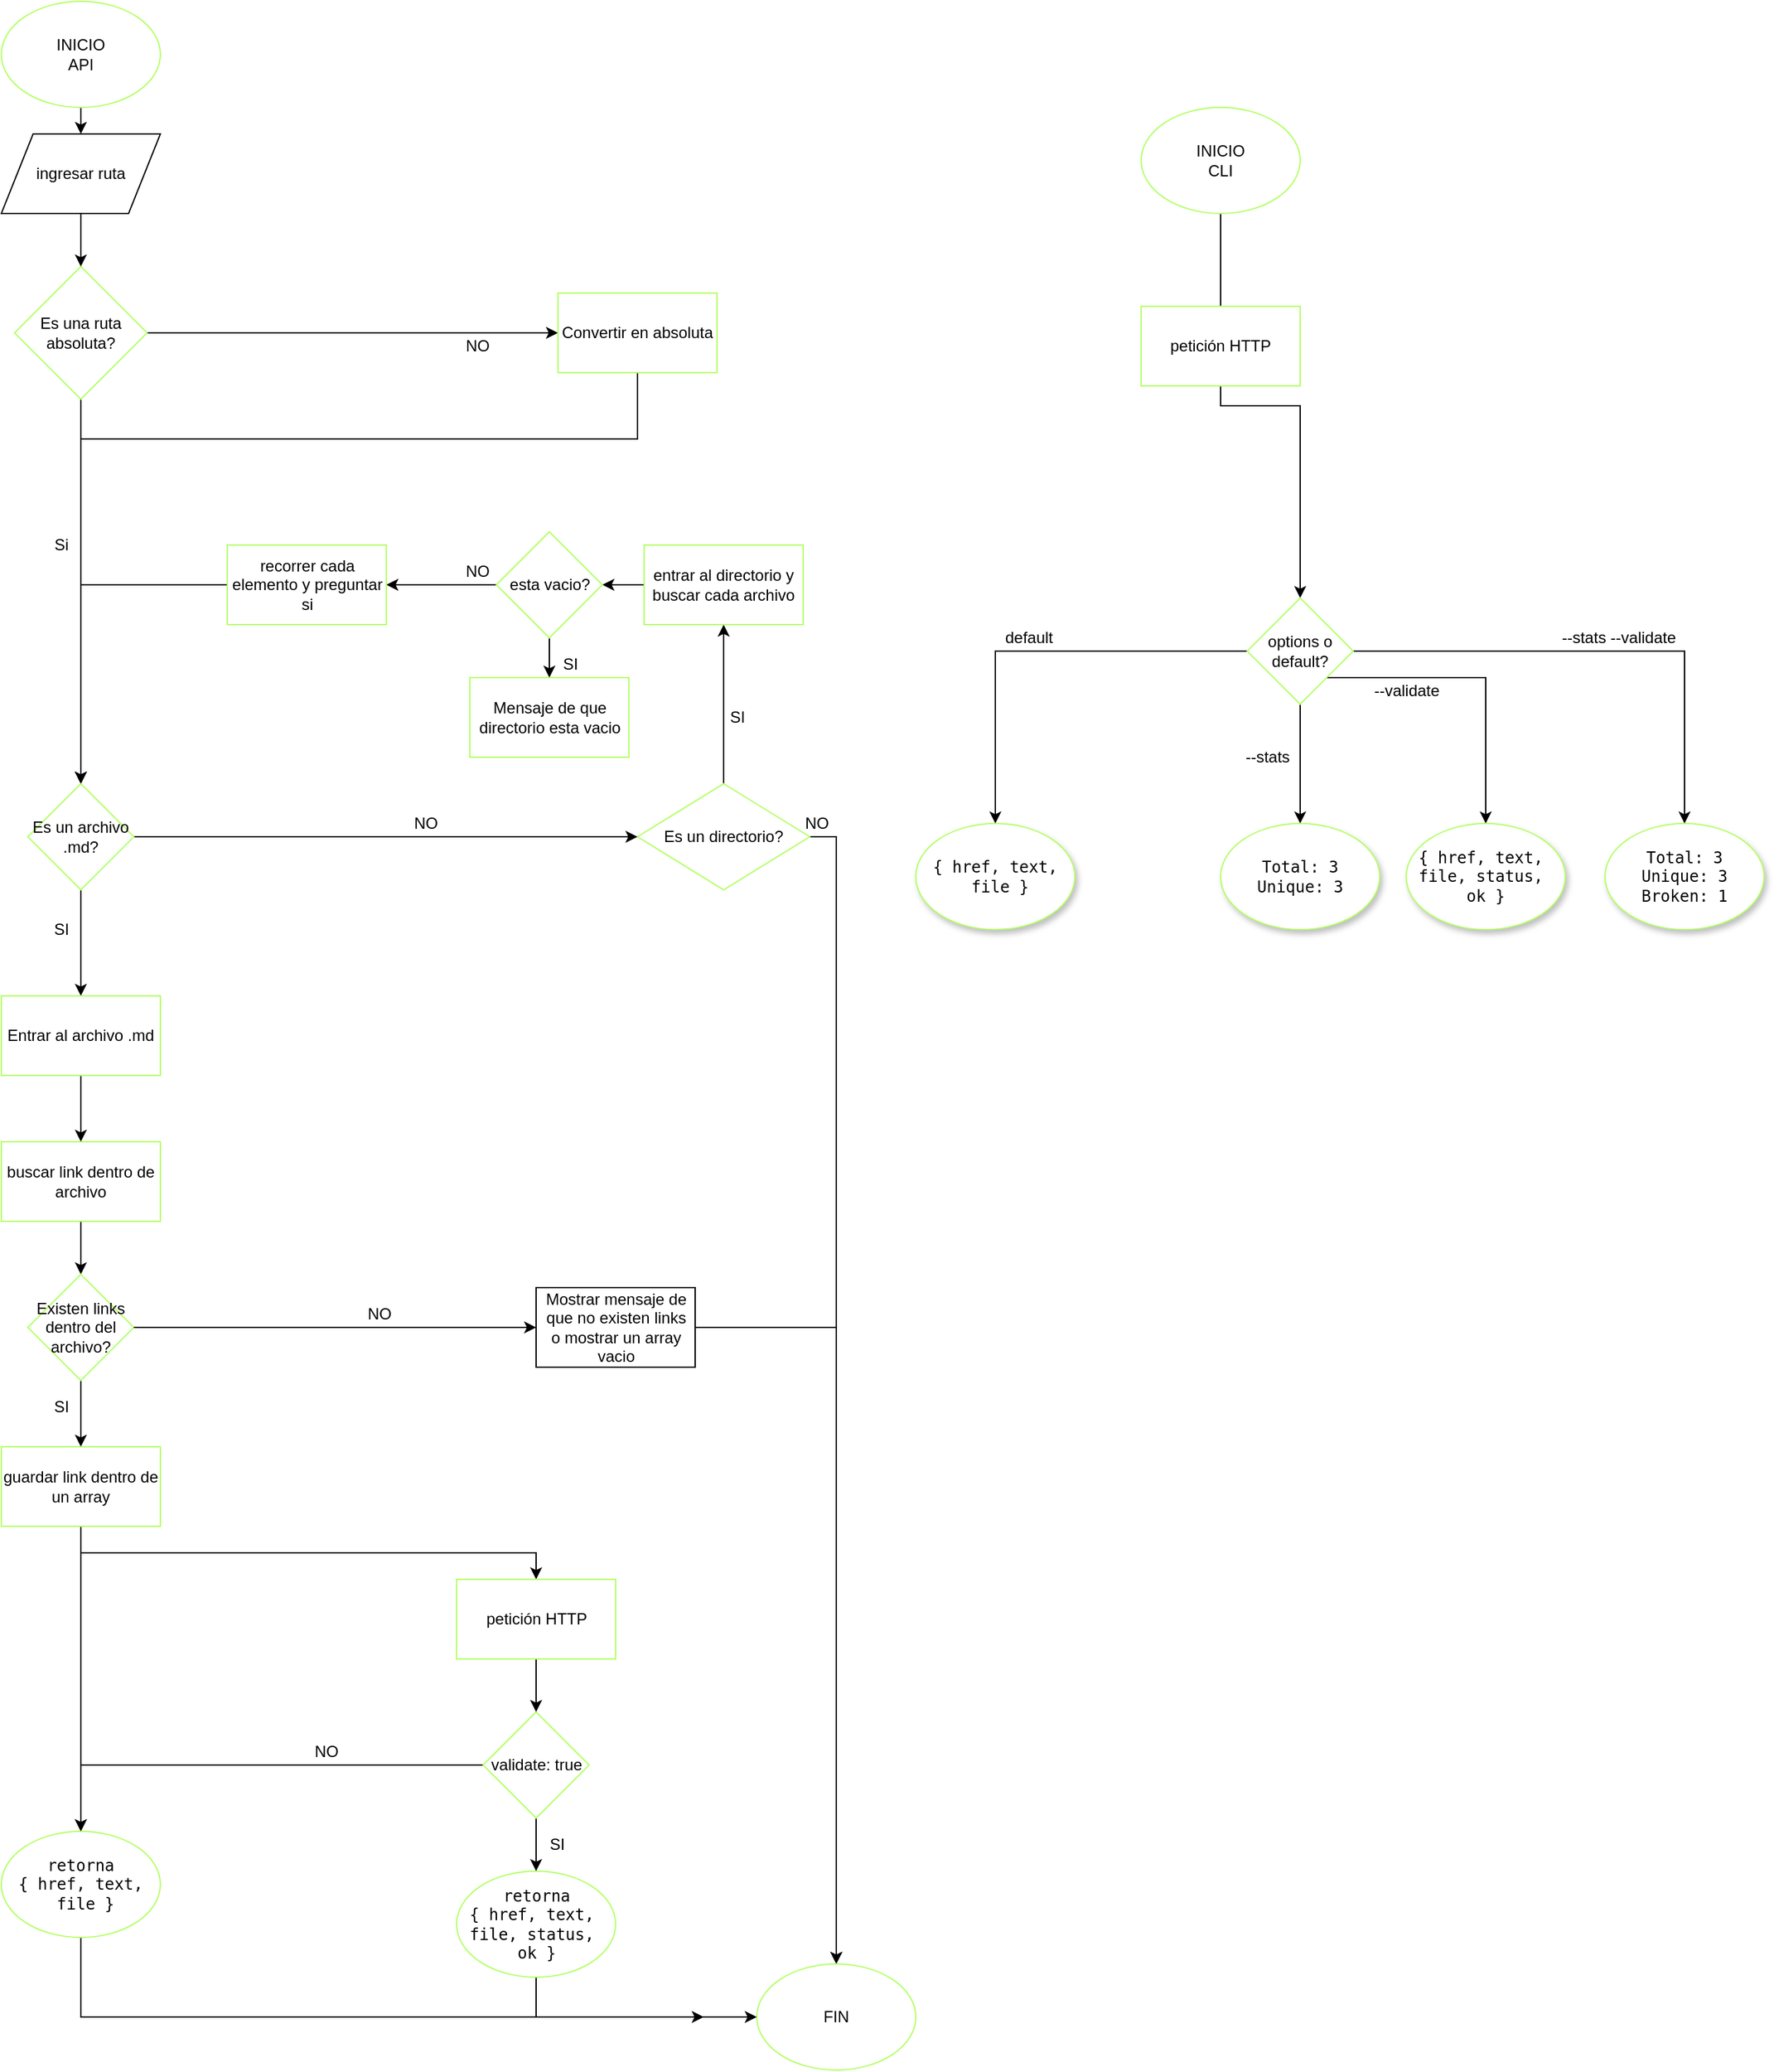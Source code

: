 <mxfile version="13.1.7" type="github"><diagram id="vtjqNqGqC4BxNdZ3Cr6B" name="Page-1"><mxGraphModel dx="2610" dy="1752" grid="1" gridSize="10" guides="1" tooltips="1" connect="1" arrows="1" fold="1" page="1" pageScale="1" pageWidth="850" pageHeight="1100" math="0" shadow="0"><root><mxCell id="0"/><mxCell id="1" parent="0"/><mxCell id="ESF9uEQrtuHU3VBs32uT-18" style="edgeStyle=orthogonalEdgeStyle;rounded=0;orthogonalLoop=1;jettySize=auto;html=1;exitX=0.5;exitY=1;exitDx=0;exitDy=0;entryX=0.5;entryY=0;entryDx=0;entryDy=0;" edge="1" parent="1" source="nGucEPzBDYhibF8OUj3G-1" target="ESF9uEQrtuHU3VBs32uT-17"><mxGeometry relative="1" as="geometry"/></mxCell><mxCell id="nGucEPzBDYhibF8OUj3G-1" value="&lt;div&gt;INICIO&lt;/div&gt;&lt;div&gt;API&lt;/div&gt;" style="ellipse;whiteSpace=wrap;html=1;strokeColor=#B3FF66;shadow=0;" parent="1" vertex="1"><mxGeometry x="-140" y="-70" width="120" height="80" as="geometry"/></mxCell><mxCell id="nGucEPzBDYhibF8OUj3G-10" style="edgeStyle=orthogonalEdgeStyle;rounded=0;orthogonalLoop=1;jettySize=auto;html=1;entryX=0;entryY=0.5;entryDx=0;entryDy=0;" parent="1" source="nGucEPzBDYhibF8OUj3G-5" target="nGucEPzBDYhibF8OUj3G-9" edge="1"><mxGeometry relative="1" as="geometry"/></mxCell><mxCell id="ESF9uEQrtuHU3VBs32uT-32" style="edgeStyle=orthogonalEdgeStyle;rounded=0;orthogonalLoop=1;jettySize=auto;html=1;exitX=0.5;exitY=1;exitDx=0;exitDy=0;entryX=0.5;entryY=0;entryDx=0;entryDy=0;" edge="1" parent="1" source="nGucEPzBDYhibF8OUj3G-5" target="nGucEPzBDYhibF8OUj3G-31"><mxGeometry relative="1" as="geometry"/></mxCell><mxCell id="nGucEPzBDYhibF8OUj3G-5" value="Es una ruta absoluta?" style="rhombus;whiteSpace=wrap;html=1;shadow=0;strokeColor=#B3FF66;" parent="1" vertex="1"><mxGeometry x="-130" y="130" width="100" height="100" as="geometry"/></mxCell><mxCell id="ESF9uEQrtuHU3VBs32uT-33" style="edgeStyle=orthogonalEdgeStyle;rounded=0;orthogonalLoop=1;jettySize=auto;html=1;exitX=0.5;exitY=1;exitDx=0;exitDy=0;entryX=0.5;entryY=0;entryDx=0;entryDy=0;" edge="1" parent="1" source="nGucEPzBDYhibF8OUj3G-9" target="nGucEPzBDYhibF8OUj3G-31"><mxGeometry relative="1" as="geometry"><Array as="points"><mxPoint x="340" y="260"/><mxPoint x="-80" y="260"/></Array></mxGeometry></mxCell><mxCell id="nGucEPzBDYhibF8OUj3G-9" value="Convertir en absoluta" style="rounded=0;whiteSpace=wrap;html=1;shadow=0;strokeColor=#B3FF66;" parent="1" vertex="1"><mxGeometry x="280" y="150" width="120" height="60" as="geometry"/></mxCell><mxCell id="nGucEPzBDYhibF8OUj3G-11" value="NO" style="text;html=1;resizable=0;autosize=1;align=center;verticalAlign=middle;points=[];fillColor=none;strokeColor=none;rounded=0;shadow=1;" parent="1" vertex="1"><mxGeometry x="203.5" y="180" width="30" height="20" as="geometry"/></mxCell><mxCell id="nGucEPzBDYhibF8OUj3G-29" style="edgeStyle=orthogonalEdgeStyle;rounded=0;orthogonalLoop=1;jettySize=auto;html=1;exitX=0.5;exitY=0;exitDx=0;exitDy=0;entryX=0.5;entryY=1;entryDx=0;entryDy=0;" parent="1" source="nGucEPzBDYhibF8OUj3G-21" target="nGucEPzBDYhibF8OUj3G-26" edge="1"><mxGeometry relative="1" as="geometry"/></mxCell><mxCell id="C3PkVt3QLCCE88dbXSQk-15" style="edgeStyle=orthogonalEdgeStyle;rounded=0;orthogonalLoop=1;jettySize=auto;html=1;exitX=1;exitY=0.5;exitDx=0;exitDy=0;entryX=0.5;entryY=0;entryDx=0;entryDy=0;" parent="1" source="nGucEPzBDYhibF8OUj3G-21" target="C3PkVt3QLCCE88dbXSQk-19" edge="1"><mxGeometry relative="1" as="geometry"><mxPoint x="460" y="1250" as="targetPoint"/></mxGeometry></mxCell><mxCell id="nGucEPzBDYhibF8OUj3G-21" value="Es un directorio?" style="rhombus;whiteSpace=wrap;html=1;shadow=0;strokeColor=#B3FF66;" parent="1" vertex="1"><mxGeometry x="340" y="520" width="130" height="80" as="geometry"/></mxCell><mxCell id="ESF9uEQrtuHU3VBs32uT-25" style="edgeStyle=orthogonalEdgeStyle;rounded=0;orthogonalLoop=1;jettySize=auto;html=1;exitX=0;exitY=0.5;exitDx=0;exitDy=0;entryX=1;entryY=0.5;entryDx=0;entryDy=0;" edge="1" parent="1" source="nGucEPzBDYhibF8OUj3G-26" target="ESF9uEQrtuHU3VBs32uT-21"><mxGeometry relative="1" as="geometry"/></mxCell><mxCell id="nGucEPzBDYhibF8OUj3G-26" value="entrar al directorio y buscar cada archivo" style="rounded=0;whiteSpace=wrap;html=1;shadow=0;strokeColor=#B3FF66;" parent="1" vertex="1"><mxGeometry x="345" y="340" width="120" height="60" as="geometry"/></mxCell><mxCell id="nGucEPzBDYhibF8OUj3G-43" style="edgeStyle=orthogonalEdgeStyle;rounded=0;orthogonalLoop=1;jettySize=auto;html=1;exitX=0.5;exitY=1;exitDx=0;exitDy=0;" parent="1" source="nGucEPzBDYhibF8OUj3G-31" target="nGucEPzBDYhibF8OUj3G-42" edge="1"><mxGeometry relative="1" as="geometry"/></mxCell><mxCell id="ESF9uEQrtuHU3VBs32uT-20" style="edgeStyle=orthogonalEdgeStyle;rounded=0;orthogonalLoop=1;jettySize=auto;html=1;exitX=1;exitY=0.5;exitDx=0;exitDy=0;entryX=0;entryY=0.5;entryDx=0;entryDy=0;" edge="1" parent="1" source="nGucEPzBDYhibF8OUj3G-31" target="nGucEPzBDYhibF8OUj3G-21"><mxGeometry relative="1" as="geometry"><mxPoint x="210" y="560" as="targetPoint"/></mxGeometry></mxCell><mxCell id="nGucEPzBDYhibF8OUj3G-31" value="Es un archivo .md?" style="rhombus;whiteSpace=wrap;html=1;shadow=0;strokeColor=#B3FF66;" parent="1" vertex="1"><mxGeometry x="-120" y="520" width="80" height="80" as="geometry"/></mxCell><mxCell id="nGucEPzBDYhibF8OUj3G-34" value="SI" style="text;html=1;align=center;verticalAlign=middle;resizable=0;points=[];autosize=1;" parent="1" vertex="1"><mxGeometry x="400" y="460" width="30" height="20" as="geometry"/></mxCell><mxCell id="nGucEPzBDYhibF8OUj3G-35" value="Si" style="text;html=1;align=center;verticalAlign=middle;resizable=0;points=[];autosize=1;" parent="1" vertex="1"><mxGeometry x="-110" y="330" width="30" height="20" as="geometry"/></mxCell><mxCell id="nGucEPzBDYhibF8OUj3G-38" value="NO" style="text;html=1;align=center;verticalAlign=middle;resizable=0;points=[];autosize=1;" parent="1" vertex="1"><mxGeometry x="460" y="540" width="30" height="20" as="geometry"/></mxCell><mxCell id="nGucEPzBDYhibF8OUj3G-41" value="NO" style="text;html=1;align=center;verticalAlign=middle;resizable=0;points=[];autosize=1;" parent="1" vertex="1"><mxGeometry x="165.25" y="540" width="30" height="20" as="geometry"/></mxCell><mxCell id="nGucEPzBDYhibF8OUj3G-46" style="edgeStyle=orthogonalEdgeStyle;rounded=0;orthogonalLoop=1;jettySize=auto;html=1;exitX=0.5;exitY=1;exitDx=0;exitDy=0;entryX=0.5;entryY=0;entryDx=0;entryDy=0;" parent="1" source="nGucEPzBDYhibF8OUj3G-42" target="nGucEPzBDYhibF8OUj3G-45" edge="1"><mxGeometry relative="1" as="geometry"/></mxCell><mxCell id="nGucEPzBDYhibF8OUj3G-42" value="Entrar al archivo .md" style="rounded=0;whiteSpace=wrap;html=1;shadow=0;strokeColor=#B3FF66;fillColor=#FFFFFF;" parent="1" vertex="1"><mxGeometry x="-140" y="680" width="120" height="60" as="geometry"/></mxCell><mxCell id="nGucEPzBDYhibF8OUj3G-44" value="SI" style="text;html=1;align=center;verticalAlign=middle;resizable=0;points=[];autosize=1;" parent="1" vertex="1"><mxGeometry x="-110" y="620" width="30" height="20" as="geometry"/></mxCell><mxCell id="nGucEPzBDYhibF8OUj3G-48" style="edgeStyle=orthogonalEdgeStyle;rounded=0;orthogonalLoop=1;jettySize=auto;html=1;exitX=0.5;exitY=1;exitDx=0;exitDy=0;entryX=0.5;entryY=0;entryDx=0;entryDy=0;" parent="1" source="nGucEPzBDYhibF8OUj3G-45" target="nGucEPzBDYhibF8OUj3G-47" edge="1"><mxGeometry relative="1" as="geometry"/></mxCell><mxCell id="nGucEPzBDYhibF8OUj3G-45" value="buscar link dentro de archivo" style="rounded=0;whiteSpace=wrap;html=1;shadow=0;strokeColor=#B3FF66;fillColor=#FFFFFF;" parent="1" vertex="1"><mxGeometry x="-140" y="790" width="120" height="60" as="geometry"/></mxCell><mxCell id="nGucEPzBDYhibF8OUj3G-54" style="edgeStyle=orthogonalEdgeStyle;rounded=0;orthogonalLoop=1;jettySize=auto;html=1;exitX=0.5;exitY=1;exitDx=0;exitDy=0;entryX=0.5;entryY=0;entryDx=0;entryDy=0;" parent="1" source="nGucEPzBDYhibF8OUj3G-47" target="nGucEPzBDYhibF8OUj3G-52" edge="1"><mxGeometry relative="1" as="geometry"/></mxCell><mxCell id="C3PkVt3QLCCE88dbXSQk-17" style="edgeStyle=orthogonalEdgeStyle;rounded=0;orthogonalLoop=1;jettySize=auto;html=1;exitX=1;exitY=0.5;exitDx=0;exitDy=0;entryX=0.5;entryY=0;entryDx=0;entryDy=0;" parent="1" source="ESF9uEQrtuHU3VBs32uT-2" target="C3PkVt3QLCCE88dbXSQk-19" edge="1"><mxGeometry relative="1" as="geometry"><mxPoint x="460" y="1250" as="targetPoint"/></mxGeometry></mxCell><mxCell id="nGucEPzBDYhibF8OUj3G-47" value="Existen links dentro del archivo?" style="rhombus;whiteSpace=wrap;html=1;shadow=0;strokeColor=#B3FF66;fillColor=#FFFFFF;" parent="1" vertex="1"><mxGeometry x="-120" y="890" width="80" height="80" as="geometry"/></mxCell><mxCell id="nGucEPzBDYhibF8OUj3G-50" value="NO" style="text;html=1;align=center;verticalAlign=middle;resizable=0;points=[];autosize=1;" parent="1" vertex="1"><mxGeometry x="130" y="910" width="30" height="20" as="geometry"/></mxCell><mxCell id="ESF9uEQrtuHU3VBs32uT-11" style="edgeStyle=orthogonalEdgeStyle;rounded=0;orthogonalLoop=1;jettySize=auto;html=1;exitX=0.5;exitY=1;exitDx=0;exitDy=0;entryX=0.5;entryY=0;entryDx=0;entryDy=0;" edge="1" parent="1" source="nGucEPzBDYhibF8OUj3G-52" target="ESF9uEQrtuHU3VBs32uT-8"><mxGeometry relative="1" as="geometry"/></mxCell><mxCell id="ESF9uEQrtuHU3VBs32uT-35" style="edgeStyle=orthogonalEdgeStyle;rounded=0;orthogonalLoop=1;jettySize=auto;html=1;exitX=0.5;exitY=1;exitDx=0;exitDy=0;entryX=0.5;entryY=0;entryDx=0;entryDy=0;" edge="1" parent="1" source="nGucEPzBDYhibF8OUj3G-52" target="C3PkVt3QLCCE88dbXSQk-28"><mxGeometry relative="1" as="geometry"/></mxCell><mxCell id="nGucEPzBDYhibF8OUj3G-52" value="guardar link dentro de un array" style="rounded=0;whiteSpace=wrap;html=1;shadow=0;strokeColor=#B3FF66;fillColor=#FFFFFF;" parent="1" vertex="1"><mxGeometry x="-140" y="1020" width="120" height="60" as="geometry"/></mxCell><mxCell id="nGucEPzBDYhibF8OUj3G-57" value="SI" style="text;html=1;align=center;verticalAlign=middle;resizable=0;points=[];autosize=1;" parent="1" vertex="1"><mxGeometry x="-110" y="980" width="30" height="20" as="geometry"/></mxCell><mxCell id="C3PkVt3QLCCE88dbXSQk-19" value="FIN" style="ellipse;whiteSpace=wrap;html=1;shadow=0;strokeColor=#B3FF66;fillColor=#FFFFFF;" parent="1" vertex="1"><mxGeometry x="430" y="1410" width="120" height="80" as="geometry"/></mxCell><mxCell id="C3PkVt3QLCCE88dbXSQk-22" style="edgeStyle=orthogonalEdgeStyle;rounded=0;orthogonalLoop=1;jettySize=auto;html=1;exitX=0.5;exitY=1;exitDx=0;exitDy=0;entryX=0.5;entryY=0;entryDx=0;entryDy=0;" parent="1" source="C3PkVt3QLCCE88dbXSQk-20" target="C3PkVt3QLCCE88dbXSQk-21" edge="1"><mxGeometry relative="1" as="geometry"/></mxCell><mxCell id="C3PkVt3QLCCE88dbXSQk-20" value="&lt;div&gt;INICIO&lt;/div&gt;&lt;div&gt;CLI&lt;br&gt;&lt;/div&gt;" style="ellipse;whiteSpace=wrap;html=1;shadow=0;strokeColor=#B3FF66;fillColor=#FFFFFF;" parent="1" vertex="1"><mxGeometry x="720" y="10" width="120" height="80" as="geometry"/></mxCell><mxCell id="C3PkVt3QLCCE88dbXSQk-33" style="edgeStyle=orthogonalEdgeStyle;rounded=0;orthogonalLoop=1;jettySize=auto;html=1;exitX=0;exitY=0.5;exitDx=0;exitDy=0;" parent="1" source="C3PkVt3QLCCE88dbXSQk-21" target="C3PkVt3QLCCE88dbXSQk-30" edge="1"><mxGeometry relative="1" as="geometry"><mxPoint x="640" y="230" as="targetPoint"/></mxGeometry></mxCell><mxCell id="C3PkVt3QLCCE88dbXSQk-37" style="edgeStyle=orthogonalEdgeStyle;rounded=0;orthogonalLoop=1;jettySize=auto;html=1;exitX=1;exitY=0.5;exitDx=0;exitDy=0;entryX=0.5;entryY=0;entryDx=0;entryDy=0;" parent="1" source="C3PkVt3QLCCE88dbXSQk-21" target="C3PkVt3QLCCE88dbXSQk-36" edge="1"><mxGeometry relative="1" as="geometry"/></mxCell><mxCell id="C3PkVt3QLCCE88dbXSQk-39" style="edgeStyle=orthogonalEdgeStyle;rounded=0;orthogonalLoop=1;jettySize=auto;html=1;exitX=0.5;exitY=1;exitDx=0;exitDy=0;entryX=0.5;entryY=0;entryDx=0;entryDy=0;" parent="1" source="C3PkVt3QLCCE88dbXSQk-21" target="C3PkVt3QLCCE88dbXSQk-34" edge="1"><mxGeometry relative="1" as="geometry"/></mxCell><mxCell id="C3PkVt3QLCCE88dbXSQk-40" style="edgeStyle=orthogonalEdgeStyle;rounded=0;orthogonalLoop=1;jettySize=auto;html=1;entryX=0.5;entryY=0;entryDx=0;entryDy=0;exitX=1;exitY=1;exitDx=0;exitDy=0;" parent="1" source="C3PkVt3QLCCE88dbXSQk-21" target="C3PkVt3QLCCE88dbXSQk-35" edge="1"><mxGeometry relative="1" as="geometry"/></mxCell><mxCell id="C3PkVt3QLCCE88dbXSQk-21" value="options o default?" style="rhombus;whiteSpace=wrap;html=1;shadow=0;strokeColor=#B3FF66;fillColor=#FFFFFF;" parent="1" vertex="1"><mxGeometry x="800" y="380" width="80" height="80" as="geometry"/></mxCell><mxCell id="ESF9uEQrtuHU3VBs32uT-14" style="edgeStyle=orthogonalEdgeStyle;rounded=0;orthogonalLoop=1;jettySize=auto;html=1;exitX=0.5;exitY=1;exitDx=0;exitDy=0;" edge="1" parent="1" source="C3PkVt3QLCCE88dbXSQk-24"><mxGeometry relative="1" as="geometry"><mxPoint x="390" y="1450" as="targetPoint"/><Array as="points"><mxPoint x="264" y="1450"/></Array></mxGeometry></mxCell><mxCell id="C3PkVt3QLCCE88dbXSQk-24" value="&lt;pre&gt;&lt;span class=&quot;pl-c&quot;&gt;retorna&lt;br&gt;{ href, text, &lt;br&gt;file, status, &lt;br&gt;ok }&lt;/span&gt;&lt;/pre&gt;" style="ellipse;whiteSpace=wrap;html=1;rounded=1;shadow=0;glass=1;strokeColor=#B3FF66;fillColor=#FFFFFF;" parent="1" vertex="1"><mxGeometry x="203.5" y="1340" width="120" height="80" as="geometry"/></mxCell><mxCell id="ESF9uEQrtuHU3VBs32uT-13" style="edgeStyle=orthogonalEdgeStyle;rounded=0;orthogonalLoop=1;jettySize=auto;html=1;exitX=0.5;exitY=1;exitDx=0;exitDy=0;entryX=0;entryY=0.5;entryDx=0;entryDy=0;" edge="1" parent="1" source="C3PkVt3QLCCE88dbXSQk-28" target="C3PkVt3QLCCE88dbXSQk-19"><mxGeometry relative="1" as="geometry"/></mxCell><mxCell id="C3PkVt3QLCCE88dbXSQk-28" value="&lt;pre&gt;&lt;span class=&quot;pl-c&quot;&gt;retorna&lt;br&gt;{ href, text,&lt;br&gt;&amp;nbsp;file }&lt;/span&gt;&lt;/pre&gt;" style="ellipse;whiteSpace=wrap;html=1;rounded=1;shadow=0;glass=1;strokeColor=#B3FF66;fillColor=#FFFFFF;" parent="1" vertex="1"><mxGeometry x="-140" y="1310" width="120" height="80" as="geometry"/></mxCell><mxCell id="C3PkVt3QLCCE88dbXSQk-30" value="&lt;pre&gt;&lt;span class=&quot;pl-c&quot;&gt;{ href, text,&lt;br&gt;&amp;nbsp;file }&lt;/span&gt;&lt;/pre&gt;" style="ellipse;whiteSpace=wrap;html=1;rounded=1;shadow=1;glass=1;strokeColor=#B3FF66;fillColor=#FFFFFF;" parent="1" vertex="1"><mxGeometry x="550" y="550" width="120" height="80" as="geometry"/></mxCell><mxCell id="C3PkVt3QLCCE88dbXSQk-32" value="default" style="text;html=1;align=center;verticalAlign=middle;resizable=0;points=[];autosize=1;" parent="1" vertex="1"><mxGeometry x="610" y="400" width="50" height="20" as="geometry"/></mxCell><mxCell id="C3PkVt3QLCCE88dbXSQk-34" value="&lt;pre&gt;Total: 3&lt;br/&gt;Unique: 3&lt;/pre&gt;" style="ellipse;whiteSpace=wrap;html=1;rounded=1;shadow=1;glass=1;strokeColor=#B3FF66;fillColor=#FFFFFF;" parent="1" vertex="1"><mxGeometry x="780" y="550" width="120" height="80" as="geometry"/></mxCell><mxCell id="C3PkVt3QLCCE88dbXSQk-35" value="&lt;pre&gt;&lt;span class=&quot;pl-c&quot;&gt;{ href, text, &lt;br&gt;file, status, &lt;br&gt;ok }&lt;/span&gt;&lt;/pre&gt;" style="ellipse;whiteSpace=wrap;html=1;rounded=1;shadow=1;glass=1;strokeColor=#B3FF66;fillColor=#FFFFFF;" parent="1" vertex="1"><mxGeometry x="920" y="550" width="120" height="80" as="geometry"/></mxCell><mxCell id="C3PkVt3QLCCE88dbXSQk-36" value="&lt;pre&gt;Total: 3&lt;br/&gt;Unique: 3&lt;br/&gt;Broken: 1&lt;/pre&gt;" style="ellipse;whiteSpace=wrap;html=1;rounded=1;shadow=1;glass=1;strokeColor=#B3FF66;fillColor=#FFFFFF;" parent="1" vertex="1"><mxGeometry x="1070" y="550" width="120" height="80" as="geometry"/></mxCell><mxCell id="C3PkVt3QLCCE88dbXSQk-38" value="--stats --validate" style="text;html=1;align=center;verticalAlign=middle;resizable=0;points=[];autosize=1;" parent="1" vertex="1"><mxGeometry x="1030" y="400" width="100" height="20" as="geometry"/></mxCell><mxCell id="C3PkVt3QLCCE88dbXSQk-41" value="--validate" style="text;html=1;align=center;verticalAlign=middle;resizable=0;points=[];autosize=1;" parent="1" vertex="1"><mxGeometry x="890" y="440" width="60" height="20" as="geometry"/></mxCell><mxCell id="C3PkVt3QLCCE88dbXSQk-42" value="--stats" style="text;html=1;align=center;verticalAlign=middle;resizable=0;points=[];autosize=1;" parent="1" vertex="1"><mxGeometry x="790" y="490" width="50" height="20" as="geometry"/></mxCell><mxCell id="ESF9uEQrtuHU3VBs32uT-2" value="&lt;div&gt;Mostrar mensaje de que no existen links&lt;/div&gt;&lt;div&gt;o mostrar un array vacio&lt;br&gt;&lt;/div&gt;" style="rounded=0;whiteSpace=wrap;html=1;" vertex="1" parent="1"><mxGeometry x="263.5" y="900" width="120" height="60" as="geometry"/></mxCell><mxCell id="ESF9uEQrtuHU3VBs32uT-3" style="edgeStyle=orthogonalEdgeStyle;rounded=0;orthogonalLoop=1;jettySize=auto;html=1;exitX=1;exitY=0.5;exitDx=0;exitDy=0;entryX=0;entryY=0.5;entryDx=0;entryDy=0;" edge="1" parent="1" source="nGucEPzBDYhibF8OUj3G-47" target="ESF9uEQrtuHU3VBs32uT-2"><mxGeometry relative="1" as="geometry"><mxPoint x="453.5" y="1380" as="targetPoint"/><mxPoint x="150.5" y="890" as="sourcePoint"/></mxGeometry></mxCell><mxCell id="ESF9uEQrtuHU3VBs32uT-5" style="edgeStyle=orthogonalEdgeStyle;rounded=0;orthogonalLoop=1;jettySize=auto;html=1;exitX=0.5;exitY=1;exitDx=0;exitDy=0;entryX=0.5;entryY=0;entryDx=0;entryDy=0;" edge="1" parent="1" source="ESF9uEQrtuHU3VBs32uT-4" target="C3PkVt3QLCCE88dbXSQk-24"><mxGeometry relative="1" as="geometry"/></mxCell><mxCell id="ESF9uEQrtuHU3VBs32uT-37" style="edgeStyle=orthogonalEdgeStyle;rounded=0;orthogonalLoop=1;jettySize=auto;html=1;exitX=0;exitY=0.5;exitDx=0;exitDy=0;entryX=0.5;entryY=0;entryDx=0;entryDy=0;" edge="1" parent="1" source="ESF9uEQrtuHU3VBs32uT-4" target="C3PkVt3QLCCE88dbXSQk-28"><mxGeometry relative="1" as="geometry"/></mxCell><mxCell id="ESF9uEQrtuHU3VBs32uT-4" value="validate: true" style="rhombus;whiteSpace=wrap;html=1;strokeColor=#B3FF66;" vertex="1" parent="1"><mxGeometry x="223.5" y="1220" width="80" height="80" as="geometry"/></mxCell><mxCell id="ESF9uEQrtuHU3VBs32uT-10" style="edgeStyle=orthogonalEdgeStyle;rounded=0;orthogonalLoop=1;jettySize=auto;html=1;exitX=0.5;exitY=1;exitDx=0;exitDy=0;" edge="1" parent="1" source="ESF9uEQrtuHU3VBs32uT-8" target="ESF9uEQrtuHU3VBs32uT-4"><mxGeometry relative="1" as="geometry"/></mxCell><mxCell id="ESF9uEQrtuHU3VBs32uT-8" value="petición HTTP" style="rounded=0;whiteSpace=wrap;html=1;shadow=0;strokeColor=#B3FF66;fillColor=#FFFFFF;" vertex="1" parent="1"><mxGeometry x="203.5" y="1120" width="120" height="60" as="geometry"/></mxCell><mxCell id="ESF9uEQrtuHU3VBs32uT-15" value="petición HTTP" style="rounded=0;whiteSpace=wrap;html=1;shadow=0;strokeColor=#B3FF66;fillColor=#FFFFFF;" vertex="1" parent="1"><mxGeometry x="720" y="160" width="120" height="60" as="geometry"/></mxCell><mxCell id="ESF9uEQrtuHU3VBs32uT-19" style="edgeStyle=orthogonalEdgeStyle;rounded=0;orthogonalLoop=1;jettySize=auto;html=1;exitX=0.5;exitY=1;exitDx=0;exitDy=0;entryX=0.5;entryY=0;entryDx=0;entryDy=0;" edge="1" parent="1" source="ESF9uEQrtuHU3VBs32uT-17" target="nGucEPzBDYhibF8OUj3G-5"><mxGeometry relative="1" as="geometry"/></mxCell><mxCell id="ESF9uEQrtuHU3VBs32uT-17" value="ingresar ruta" style="shape=parallelogram;perimeter=parallelogramPerimeter;whiteSpace=wrap;html=1;" vertex="1" parent="1"><mxGeometry x="-140" y="30" width="120" height="60" as="geometry"/></mxCell><mxCell id="ESF9uEQrtuHU3VBs32uT-24" style="edgeStyle=orthogonalEdgeStyle;rounded=0;orthogonalLoop=1;jettySize=auto;html=1;exitX=0.5;exitY=1;exitDx=0;exitDy=0;entryX=0.5;entryY=0;entryDx=0;entryDy=0;" edge="1" parent="1" source="ESF9uEQrtuHU3VBs32uT-21" target="ESF9uEQrtuHU3VBs32uT-23"><mxGeometry relative="1" as="geometry"/></mxCell><mxCell id="ESF9uEQrtuHU3VBs32uT-27" style="edgeStyle=orthogonalEdgeStyle;rounded=0;orthogonalLoop=1;jettySize=auto;html=1;exitX=0;exitY=0.5;exitDx=0;exitDy=0;entryX=1;entryY=0.5;entryDx=0;entryDy=0;" edge="1" parent="1" source="ESF9uEQrtuHU3VBs32uT-21" target="ESF9uEQrtuHU3VBs32uT-29"><mxGeometry relative="1" as="geometry"/></mxCell><mxCell id="ESF9uEQrtuHU3VBs32uT-21" value="esta vacio?" style="rhombus;whiteSpace=wrap;html=1;shadow=0;strokeColor=#B3FF66;" vertex="1" parent="1"><mxGeometry x="233.5" y="330" width="80" height="80" as="geometry"/></mxCell><mxCell id="ESF9uEQrtuHU3VBs32uT-23" value="Mensaje de que directorio esta vacio" style="rounded=0;whiteSpace=wrap;html=1;shadow=0;strokeColor=#B3FF66;" vertex="1" parent="1"><mxGeometry x="213.5" y="440" width="120" height="60" as="geometry"/></mxCell><mxCell id="ESF9uEQrtuHU3VBs32uT-26" value="SI" style="text;html=1;align=center;verticalAlign=middle;resizable=0;points=[];autosize=1;" vertex="1" parent="1"><mxGeometry x="273.5" y="420" width="30" height="20" as="geometry"/></mxCell><mxCell id="ESF9uEQrtuHU3VBs32uT-28" value="NO" style="text;html=1;align=center;verticalAlign=middle;resizable=0;points=[];autosize=1;" vertex="1" parent="1"><mxGeometry x="203.5" y="350" width="30" height="20" as="geometry"/></mxCell><mxCell id="ESF9uEQrtuHU3VBs32uT-34" style="edgeStyle=orthogonalEdgeStyle;rounded=0;orthogonalLoop=1;jettySize=auto;html=1;exitX=0;exitY=0.5;exitDx=0;exitDy=0;entryX=0.5;entryY=0;entryDx=0;entryDy=0;" edge="1" parent="1" source="ESF9uEQrtuHU3VBs32uT-29" target="nGucEPzBDYhibF8OUj3G-31"><mxGeometry relative="1" as="geometry"/></mxCell><mxCell id="ESF9uEQrtuHU3VBs32uT-29" value="recorrer cada elemento y preguntar si" style="rounded=0;whiteSpace=wrap;html=1;shadow=0;strokeColor=#B3FF66;" vertex="1" parent="1"><mxGeometry x="30.5" y="340" width="120" height="60" as="geometry"/></mxCell><mxCell id="ESF9uEQrtuHU3VBs32uT-36" value="SI" style="text;html=1;align=center;verticalAlign=middle;resizable=0;points=[];autosize=1;" vertex="1" parent="1"><mxGeometry x="263.5" y="1310" width="30" height="20" as="geometry"/></mxCell><mxCell id="ESF9uEQrtuHU3VBs32uT-38" value="NO" style="text;html=1;align=center;verticalAlign=middle;resizable=0;points=[];autosize=1;" vertex="1" parent="1"><mxGeometry x="90" y="1240" width="30" height="20" as="geometry"/></mxCell></root></mxGraphModel></diagram></mxfile>
